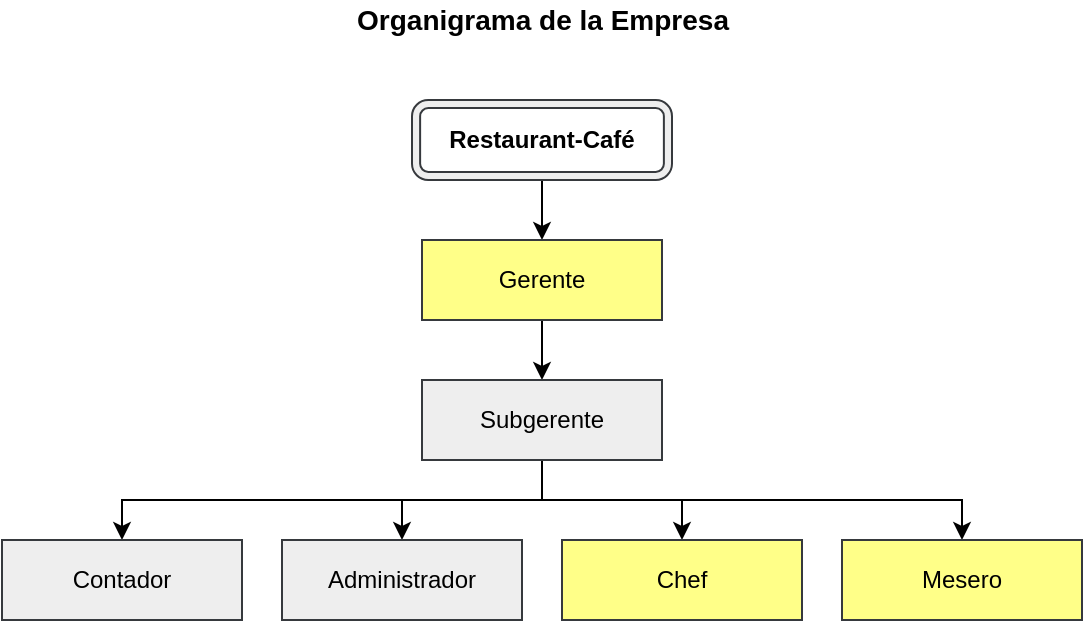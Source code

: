 <mxfile version="14.4.4" type="github">
  <diagram id="eS4S-LJJ2dVHXGn53end" name="Page-1">
    <mxGraphModel dx="707" dy="432" grid="1" gridSize="10" guides="1" tooltips="1" connect="1" arrows="1" fold="1" page="1" pageScale="1" pageWidth="1654" pageHeight="1169" math="0" shadow="0">
      <root>
        <mxCell id="0" />
        <mxCell id="1" parent="0" />
        <mxCell id="GlfarBYf80XwnLslB5Of-2" value="&lt;b&gt;&lt;font style=&quot;font-size: 14px&quot;&gt;Organigrama de la Empresa&lt;/font&gt;&lt;/b&gt;" style="text;html=1;align=center;verticalAlign=middle;resizable=0;points=[];autosize=1;" vertex="1" parent="1">
          <mxGeometry x="250" y="100" width="200" height="20" as="geometry" />
        </mxCell>
        <mxCell id="GlfarBYf80XwnLslB5Of-7" style="edgeStyle=orthogonalEdgeStyle;rounded=0;orthogonalLoop=1;jettySize=auto;html=1;exitX=0.5;exitY=1;exitDx=0;exitDy=-4.06;exitPerimeter=0;entryX=0.5;entryY=0;entryDx=0;entryDy=0;" edge="1" parent="1" source="GlfarBYf80XwnLslB5Of-3" target="GlfarBYf80XwnLslB5Of-4">
          <mxGeometry relative="1" as="geometry" />
        </mxCell>
        <mxCell id="GlfarBYf80XwnLslB5Of-3" value="&lt;b&gt;Restaurant-Café&lt;/b&gt;" style="verticalLabelPosition=center;verticalAlign=middle;html=1;shape=mxgraph.basic.rounded_frame;dx=4.06;align=center;horizontal=1;textDirection=ltr;whiteSpace=wrap;fillColor=#eeeeee;strokeColor=#36393d;" vertex="1" parent="1">
          <mxGeometry x="285" y="150" width="130" height="40" as="geometry" />
        </mxCell>
        <mxCell id="GlfarBYf80XwnLslB5Of-8" style="edgeStyle=orthogonalEdgeStyle;rounded=0;orthogonalLoop=1;jettySize=auto;html=1;exitX=0.5;exitY=1;exitDx=0;exitDy=0;entryX=0.5;entryY=0;entryDx=0;entryDy=0;" edge="1" parent="1" source="GlfarBYf80XwnLslB5Of-4" target="GlfarBYf80XwnLslB5Of-6">
          <mxGeometry relative="1" as="geometry" />
        </mxCell>
        <mxCell id="GlfarBYf80XwnLslB5Of-4" value="Gerente" style="rounded=0;whiteSpace=wrap;html=1;fillColor=#ffff88;strokeColor=#36393d;" vertex="1" parent="1">
          <mxGeometry x="290" y="220" width="120" height="40" as="geometry" />
        </mxCell>
        <mxCell id="GlfarBYf80XwnLslB5Of-13" style="edgeStyle=orthogonalEdgeStyle;rounded=0;orthogonalLoop=1;jettySize=auto;html=1;exitX=0.5;exitY=1;exitDx=0;exitDy=0;entryX=0.5;entryY=0;entryDx=0;entryDy=0;" edge="1" parent="1" source="GlfarBYf80XwnLslB5Of-6" target="GlfarBYf80XwnLslB5Of-10">
          <mxGeometry relative="1" as="geometry" />
        </mxCell>
        <mxCell id="GlfarBYf80XwnLslB5Of-14" style="edgeStyle=orthogonalEdgeStyle;rounded=0;orthogonalLoop=1;jettySize=auto;html=1;exitX=0.5;exitY=1;exitDx=0;exitDy=0;" edge="1" parent="1" source="GlfarBYf80XwnLslB5Of-6" target="GlfarBYf80XwnLslB5Of-12">
          <mxGeometry relative="1" as="geometry" />
        </mxCell>
        <mxCell id="GlfarBYf80XwnLslB5Of-15" style="edgeStyle=orthogonalEdgeStyle;rounded=0;orthogonalLoop=1;jettySize=auto;html=1;exitX=0.5;exitY=1;exitDx=0;exitDy=0;entryX=0.5;entryY=0;entryDx=0;entryDy=0;" edge="1" parent="1" source="GlfarBYf80XwnLslB5Of-6" target="GlfarBYf80XwnLslB5Of-11">
          <mxGeometry relative="1" as="geometry" />
        </mxCell>
        <mxCell id="GlfarBYf80XwnLslB5Of-16" style="edgeStyle=orthogonalEdgeStyle;rounded=0;orthogonalLoop=1;jettySize=auto;html=1;exitX=0.5;exitY=1;exitDx=0;exitDy=0;" edge="1" parent="1" source="GlfarBYf80XwnLslB5Of-6" target="GlfarBYf80XwnLslB5Of-9">
          <mxGeometry relative="1" as="geometry" />
        </mxCell>
        <mxCell id="GlfarBYf80XwnLslB5Of-6" value="Subgerente" style="rounded=0;whiteSpace=wrap;html=1;fillColor=#eeeeee;strokeColor=#36393d;" vertex="1" parent="1">
          <mxGeometry x="290" y="290" width="120" height="40" as="geometry" />
        </mxCell>
        <mxCell id="GlfarBYf80XwnLslB5Of-9" value="Mesero" style="rounded=0;whiteSpace=wrap;html=1;fillColor=#ffff88;strokeColor=#36393d;" vertex="1" parent="1">
          <mxGeometry x="500" y="370" width="120" height="40" as="geometry" />
        </mxCell>
        <mxCell id="GlfarBYf80XwnLslB5Of-10" value="Administrador" style="rounded=0;whiteSpace=wrap;html=1;fillColor=#eeeeee;strokeColor=#36393d;" vertex="1" parent="1">
          <mxGeometry x="220" y="370" width="120" height="40" as="geometry" />
        </mxCell>
        <mxCell id="GlfarBYf80XwnLslB5Of-11" value="Chef" style="rounded=0;whiteSpace=wrap;html=1;fillColor=#ffff88;strokeColor=#36393d;" vertex="1" parent="1">
          <mxGeometry x="360" y="370" width="120" height="40" as="geometry" />
        </mxCell>
        <mxCell id="GlfarBYf80XwnLslB5Of-12" value="Contador" style="rounded=0;whiteSpace=wrap;html=1;fillColor=#eeeeee;strokeColor=#36393d;" vertex="1" parent="1">
          <mxGeometry x="80" y="370" width="120" height="40" as="geometry" />
        </mxCell>
      </root>
    </mxGraphModel>
  </diagram>
</mxfile>
